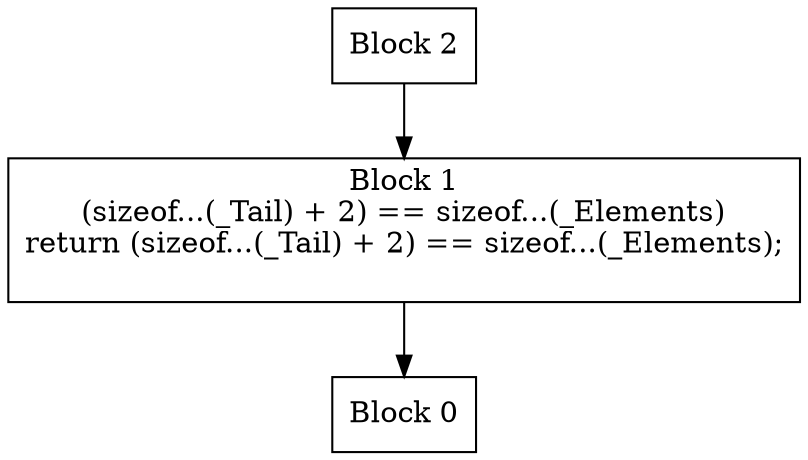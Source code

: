 digraph CFG {
  node [shape=box];
  0 [label="Block 0\n"];
  1 [label="Block 1\n(sizeof...(_Tail) + 2) == sizeof...(_Elements)\nreturn (sizeof...(_Tail) + 2) == sizeof...(_Elements);
\n"];
  2 [label="Block 2\n"];
  1 -> 0;
  2 -> 1;
}
